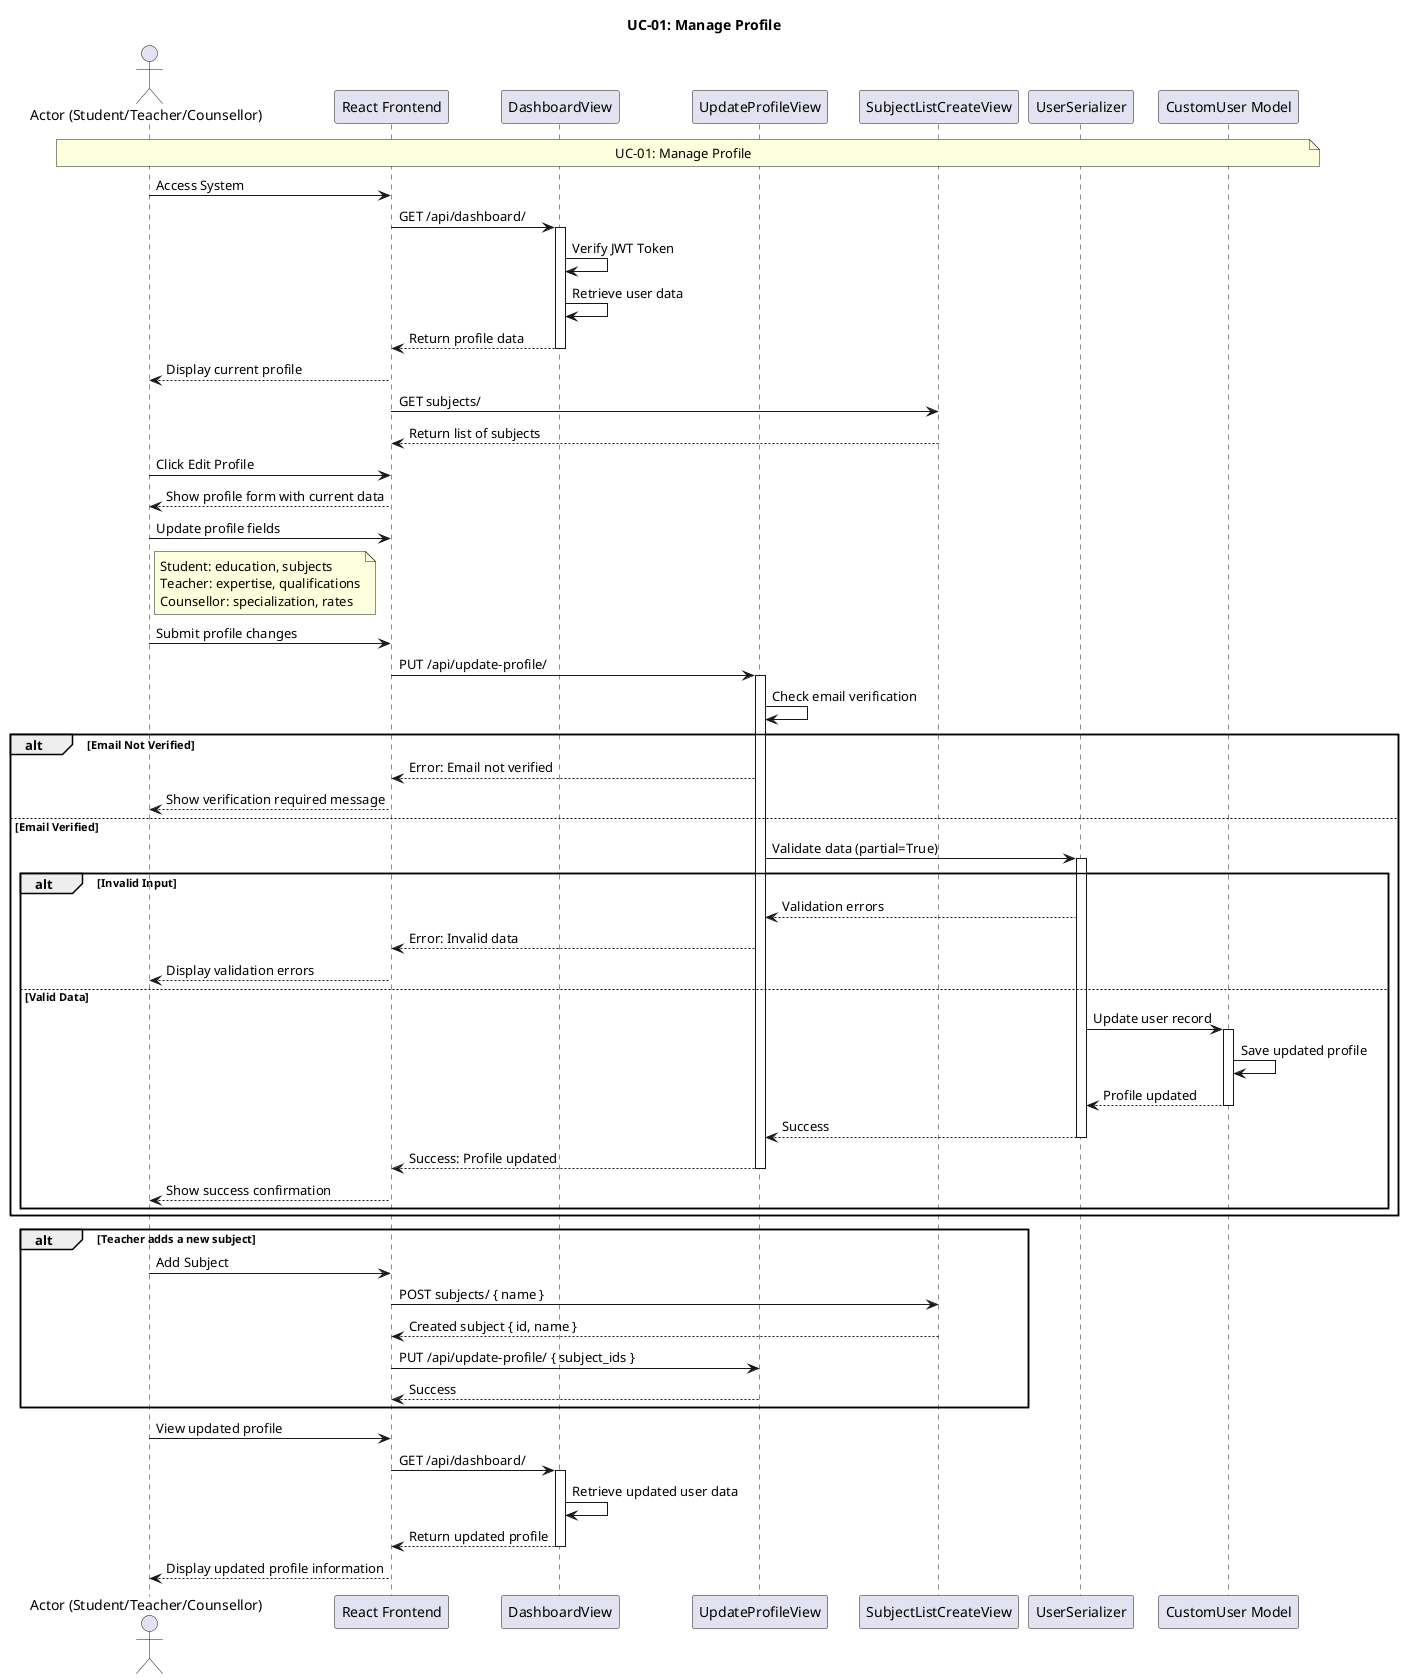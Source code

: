 @startuml
title UC-01: Manage Profile

actor Actor as "Actor (Student/Teacher/Counsellor)"
participant Frontend as "React Frontend"
participant DashboardView
participant UpdateProfileView
participant SubjectListCreateView
participant UserSerializer
participant CustomUser as "CustomUser Model"

note over Actor, CustomUser
UC-01: Manage Profile
end note

'======================
' Login and Access Profile
'======================
Actor -> Frontend : Access System
Frontend -> DashboardView : GET /api/dashboard/
activate DashboardView
DashboardView -> DashboardView : Verify JWT Token
DashboardView -> DashboardView : Retrieve user data
DashboardView --> Frontend : Return profile data
deactivate DashboardView
Frontend --> Actor : Display current profile

'======================
' Load Subjects (for teacher role)
'======================
Frontend -> SubjectListCreateView : GET subjects/
SubjectListCreateView --> Frontend : Return list of subjects

'======================
' Initiate Profile Edit
'======================
Actor -> Frontend : Click Edit Profile
Frontend --> Actor : Show profile form with current data

'======================
' Update Profile Information
'======================
Actor -> Frontend : Update profile fields
note right of Actor
Student: education, subjects
Teacher: expertise, qualifications
Counsellor: specialization, rates
end note

Actor -> Frontend : Submit profile changes
Frontend -> UpdateProfileView : PUT /api/update-profile/
activate UpdateProfileView

'======================
' Validation Flow
'======================
UpdateProfileView -> UpdateProfileView : Check email verification

alt Email Not Verified
    UpdateProfileView --> Frontend : Error: Email not verified
    Frontend --> Actor : Show verification required message
else Email Verified
    UpdateProfileView -> UserSerializer : Validate data (partial=True)
    activate UserSerializer

    alt Invalid Input
        UserSerializer --> UpdateProfileView : Validation errors
        UpdateProfileView --> Frontend : Error: Invalid data
        Frontend --> Actor : Display validation errors
    else Valid Data
        UserSerializer -> CustomUser : Update user record
        activate CustomUser
        CustomUser -> CustomUser : Save updated profile
        CustomUser --> UserSerializer : Profile updated
        deactivate CustomUser

        UserSerializer --> UpdateProfileView : Success
        deactivate UserSerializer

        UpdateProfileView --> Frontend : Success: Profile updated
        deactivate UpdateProfileView
        Frontend --> Actor : Show success confirmation
    end
end

'======================
' Optional: Teacher adds new subject
'======================
alt Teacher adds a new subject
    Actor -> Frontend : Add Subject
    Frontend -> SubjectListCreateView : POST subjects/ { name }
    SubjectListCreateView --> Frontend : Created subject { id, name }
    Frontend -> UpdateProfileView : PUT /api/update-profile/ { subject_ids }
    UpdateProfileView --> Frontend : Success
end

'======================
' Refresh Dashboard
'======================
Actor -> Frontend : View updated profile
Frontend -> DashboardView : GET /api/dashboard/
activate DashboardView
DashboardView -> DashboardView : Retrieve updated user data
DashboardView --> Frontend : Return updated profile
deactivate DashboardView
Frontend --> Actor : Display updated profile information

@enduml
